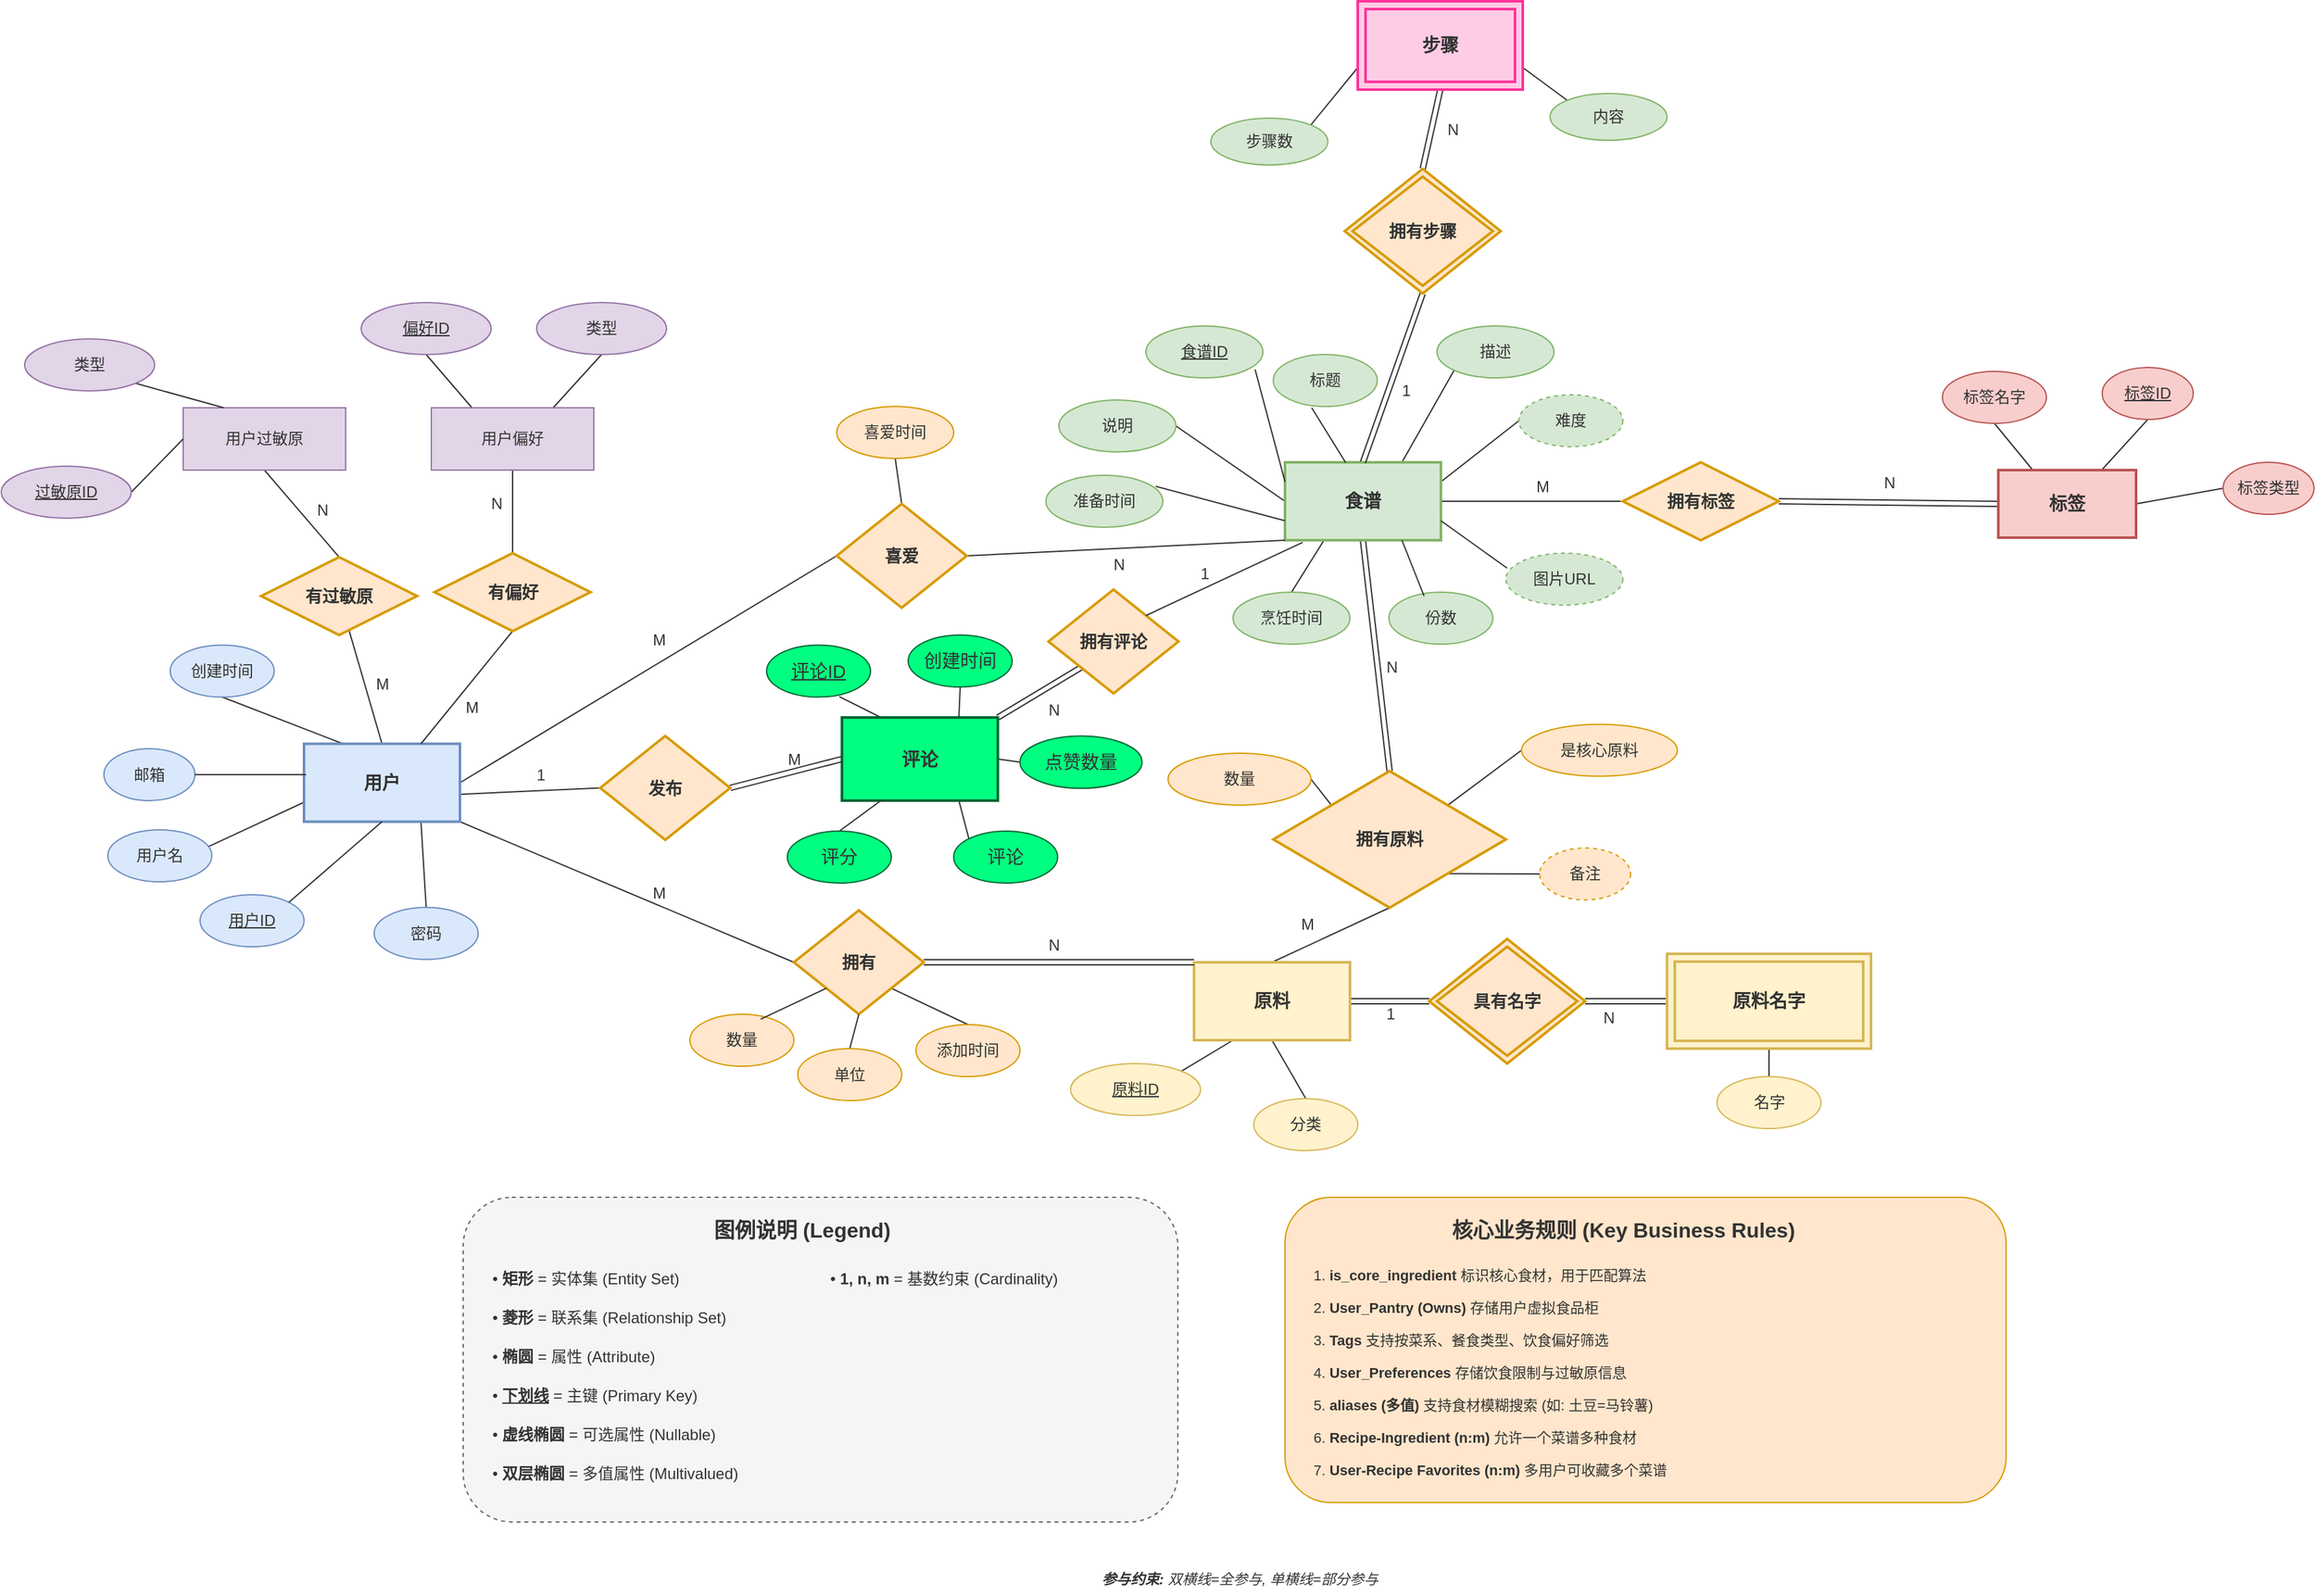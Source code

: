 <mxfile version="28.2.5">
  <diagram name="第 1 页" id="XgIQo4NafmfbC__hgtfv">
    <mxGraphModel dx="1506" dy="762" grid="0" gridSize="10" guides="1" tooltips="1" connect="1" arrows="1" fold="1" page="0" pageScale="1" pageWidth="1169" pageHeight="827" background="#FFFFFF" math="0" shadow="0">
      <root>
        <mxCell id="0" />
        <mxCell id="1" parent="0" />
        <mxCell id="4LYANcPHWq9vuV5rM0Qy-9" style="rounded=0;orthogonalLoop=1;jettySize=auto;html=1;exitX=0.25;exitY=1;exitDx=0;exitDy=0;entryX=1;entryY=0;entryDx=0;entryDy=0;endArrow=none;endFill=0;strokeColor=#333333;" parent="1" source="4LYANcPHWq9vuV5rM0Qy-1" target="4LYANcPHWq9vuV5rM0Qy-2" edge="1">
          <mxGeometry relative="1" as="geometry" />
        </mxCell>
        <mxCell id="4LYANcPHWq9vuV5rM0Qy-12" style="rounded=0;orthogonalLoop=1;jettySize=auto;html=1;exitX=0.5;exitY=1;exitDx=0;exitDy=0;entryX=0.5;entryY=0;entryDx=0;entryDy=0;endArrow=none;endFill=0;strokeColor=#333333;" parent="1" source="4LYANcPHWq9vuV5rM0Qy-1" target="4LYANcPHWq9vuV5rM0Qy-4" edge="1">
          <mxGeometry relative="1" as="geometry" />
        </mxCell>
        <mxCell id="4LYANcPHWq9vuV5rM0Qy-44" style="rounded=0;orthogonalLoop=1;jettySize=auto;html=1;exitX=0.5;exitY=0;exitDx=0;exitDy=0;entryX=0.5;entryY=1;entryDx=0;entryDy=0;strokeColor=#333333;endArrow=none;endFill=0;" parent="1" source="4LYANcPHWq9vuV5rM0Qy-1" target="4LYANcPHWq9vuV5rM0Qy-34" edge="1">
          <mxGeometry relative="1" as="geometry" />
        </mxCell>
        <mxCell id="G42axheilwnnns442K1A-32" style="rounded=0;orthogonalLoop=1;jettySize=auto;html=1;exitX=1;exitY=0.5;exitDx=0;exitDy=0;entryX=0;entryY=0.5;entryDx=0;entryDy=0;shape=link;strokeColor=#333333;" parent="1" source="4LYANcPHWq9vuV5rM0Qy-1" target="G42axheilwnnns442K1A-31" edge="1">
          <mxGeometry relative="1" as="geometry" />
        </mxCell>
        <mxCell id="4LYANcPHWq9vuV5rM0Qy-1" value="&lt;b&gt;原料&lt;/b&gt;" style="rounded=0;whiteSpace=wrap;html=1;fillColor=#fff2cc;strokeColor=#d6b656;fontStyle=1;fontSize=14;strokeWidth=2;fontColor=#333333;" parent="1" vertex="1">
          <mxGeometry x="875" y="759" width="120" height="60" as="geometry" />
        </mxCell>
        <mxCell id="4LYANcPHWq9vuV5rM0Qy-2" value="&lt;u&gt;原料ID&lt;/u&gt;" style="ellipse;whiteSpace=wrap;html=1;fillColor=#fff2cc;strokeColor=#d6b656;fontColor=#333333;" parent="1" vertex="1">
          <mxGeometry x="780" y="837" width="100" height="40" as="geometry" />
        </mxCell>
        <mxCell id="4LYANcPHWq9vuV5rM0Qy-4" value="分类" style="ellipse;whiteSpace=wrap;html=1;fillColor=#fff2cc;strokeColor=#d6b656;fontColor=#333333;" parent="1" vertex="1">
          <mxGeometry x="921" y="864" width="80" height="40" as="geometry" />
        </mxCell>
        <mxCell id="4LYANcPHWq9vuV5rM0Qy-26" style="rounded=0;orthogonalLoop=1;jettySize=auto;html=1;exitX=0.75;exitY=0;exitDx=0;exitDy=0;entryX=0;entryY=1;entryDx=0;entryDy=0;strokeColor=#333333;startArrow=none;startFill=0;endArrow=none;endFill=0;" parent="1" source="4LYANcPHWq9vuV5rM0Qy-14" target="4LYANcPHWq9vuV5rM0Qy-17" edge="1">
          <mxGeometry relative="1" as="geometry" />
        </mxCell>
        <mxCell id="4LYANcPHWq9vuV5rM0Qy-27" style="rounded=0;orthogonalLoop=1;jettySize=auto;html=1;exitX=1;exitY=0.25;exitDx=0;exitDy=0;entryX=0;entryY=0.5;entryDx=0;entryDy=0;strokeColor=#333333;startArrow=none;startFill=0;endArrow=none;endFill=0;" parent="1" source="4LYANcPHWq9vuV5rM0Qy-14" target="4LYANcPHWq9vuV5rM0Qy-23" edge="1">
          <mxGeometry relative="1" as="geometry" />
        </mxCell>
        <mxCell id="4LYANcPHWq9vuV5rM0Qy-30" style="rounded=0;orthogonalLoop=1;jettySize=auto;html=1;exitX=0.25;exitY=1;exitDx=0;exitDy=0;entryX=0.5;entryY=0;entryDx=0;entryDy=0;strokeColor=#333333;startArrow=none;startFill=0;endArrow=none;endFill=0;" parent="1" source="4LYANcPHWq9vuV5rM0Qy-14" target="4LYANcPHWq9vuV5rM0Qy-20" edge="1">
          <mxGeometry relative="1" as="geometry" />
        </mxCell>
        <mxCell id="4LYANcPHWq9vuV5rM0Qy-32" style="rounded=0;orthogonalLoop=1;jettySize=auto;html=1;exitX=0;exitY=0.5;exitDx=0;exitDy=0;entryX=1;entryY=0.5;entryDx=0;entryDy=0;strokeColor=#333333;startArrow=none;startFill=0;endArrow=none;endFill=0;" parent="1" source="4LYANcPHWq9vuV5rM0Qy-14" target="4LYANcPHWq9vuV5rM0Qy-18" edge="1">
          <mxGeometry relative="1" as="geometry" />
        </mxCell>
        <mxCell id="4LYANcPHWq9vuV5rM0Qy-43" style="rounded=0;orthogonalLoop=1;jettySize=auto;html=1;exitX=0.5;exitY=1;exitDx=0;exitDy=0;entryX=0.5;entryY=0;entryDx=0;entryDy=0;strokeColor=#333333;endArrow=none;endFill=0;shape=link;" parent="1" source="4LYANcPHWq9vuV5rM0Qy-14" target="4LYANcPHWq9vuV5rM0Qy-34" edge="1">
          <mxGeometry relative="1" as="geometry" />
        </mxCell>
        <mxCell id="4LYANcPHWq9vuV5rM0Qy-100" style="rounded=0;orthogonalLoop=1;jettySize=auto;html=1;exitX=1;exitY=0.5;exitDx=0;exitDy=0;strokeColor=#333333;entryX=0;entryY=0.5;entryDx=0;entryDy=0;endArrow=none;endFill=0;" parent="1" source="4LYANcPHWq9vuV5rM0Qy-14" target="Pq-Qp5VGkldlwj48xMcH-34" edge="1">
          <mxGeometry relative="1" as="geometry">
            <mxPoint x="1208" y="404" as="targetPoint" />
          </mxGeometry>
        </mxCell>
        <mxCell id="4LYANcPHWq9vuV5rM0Qy-14" value="&lt;b&gt;食谱&lt;/b&gt;" style="rounded=0;whiteSpace=wrap;html=1;fillColor=#d5e8d4;strokeColor=#82B366;fontStyle=1;fontSize=14;strokeWidth=2;fontColor=#333333;" parent="1" vertex="1">
          <mxGeometry x="945" y="374" width="120" height="60" as="geometry" />
        </mxCell>
        <mxCell id="4LYANcPHWq9vuV5rM0Qy-15" value="&lt;u&gt;食谱ID&lt;/u&gt;" style="ellipse;whiteSpace=wrap;html=1;fillColor=#d5e8d4;strokeColor=#82b366;fontColor=#333333;" parent="1" vertex="1">
          <mxGeometry x="838" y="269" width="90" height="40" as="geometry" />
        </mxCell>
        <mxCell id="4LYANcPHWq9vuV5rM0Qy-16" value="标题" style="ellipse;whiteSpace=wrap;html=1;fillColor=#d5e8d4;strokeColor=#82b366;fontColor=#333333;" parent="1" vertex="1">
          <mxGeometry x="936" y="291" width="80" height="40" as="geometry" />
        </mxCell>
        <mxCell id="4LYANcPHWq9vuV5rM0Qy-17" value="描述" style="ellipse;whiteSpace=wrap;html=1;fillColor=#d5e8d4;strokeColor=#82b366;fontColor=#333333;" parent="1" vertex="1">
          <mxGeometry x="1062" y="269" width="90" height="40" as="geometry" />
        </mxCell>
        <mxCell id="4LYANcPHWq9vuV5rM0Qy-18" value="说明" style="ellipse;whiteSpace=wrap;html=1;fillColor=#d5e8d4;strokeColor=#82b366;fontColor=#333333;" parent="1" vertex="1">
          <mxGeometry x="771" y="326" width="90" height="40" as="geometry" />
        </mxCell>
        <mxCell id="4LYANcPHWq9vuV5rM0Qy-19" value="准备时间" style="ellipse;whiteSpace=wrap;html=1;fillColor=#d5e8d4;strokeColor=#82b366;fontColor=#333333;" parent="1" vertex="1">
          <mxGeometry x="761" y="384" width="90" height="40" as="geometry" />
        </mxCell>
        <mxCell id="4LYANcPHWq9vuV5rM0Qy-20" value="烹饪时间" style="ellipse;whiteSpace=wrap;html=1;fillColor=#d5e8d4;strokeColor=#82b366;fontColor=#333333;" parent="1" vertex="1">
          <mxGeometry x="905" y="474" width="90" height="40" as="geometry" />
        </mxCell>
        <mxCell id="4LYANcPHWq9vuV5rM0Qy-21" value="份数" style="ellipse;whiteSpace=wrap;html=1;fillColor=#d5e8d4;strokeColor=#82b366;fontColor=#333333;" parent="1" vertex="1">
          <mxGeometry x="1025" y="474" width="80" height="40" as="geometry" />
        </mxCell>
        <mxCell id="4LYANcPHWq9vuV5rM0Qy-22" value="图片URL" style="ellipse;whiteSpace=wrap;html=1;fillColor=#d5e8d4;strokeColor=#82b366;dashed=1;fontColor=#333333;" parent="1" vertex="1">
          <mxGeometry x="1115" y="444" width="90" height="40" as="geometry" />
        </mxCell>
        <mxCell id="4LYANcPHWq9vuV5rM0Qy-23" value="难度" style="ellipse;whiteSpace=wrap;html=1;fillColor=#d5e8d4;strokeColor=#82b366;dashed=1;fontColor=#333333;" parent="1" vertex="1">
          <mxGeometry x="1125" y="322" width="80" height="40" as="geometry" />
        </mxCell>
        <mxCell id="4LYANcPHWq9vuV5rM0Qy-25" style="rounded=0;orthogonalLoop=1;jettySize=auto;html=1;exitX=0.389;exitY=0.004;exitDx=0;exitDy=0;entryX=0.369;entryY=1.025;entryDx=0;entryDy=0;entryPerimeter=0;strokeColor=#333333;startArrow=none;startFill=0;exitPerimeter=0;endArrow=none;endFill=0;" parent="1" source="4LYANcPHWq9vuV5rM0Qy-14" target="4LYANcPHWq9vuV5rM0Qy-16" edge="1">
          <mxGeometry relative="1" as="geometry" />
        </mxCell>
        <mxCell id="4LYANcPHWq9vuV5rM0Qy-28" style="rounded=0;orthogonalLoop=1;jettySize=auto;html=1;exitX=1;exitY=0.75;exitDx=0;exitDy=0;entryX=0.011;entryY=0.288;entryDx=0;entryDy=0;entryPerimeter=0;strokeColor=#333333;startArrow=none;startFill=0;endArrow=none;endFill=0;" parent="1" source="4LYANcPHWq9vuV5rM0Qy-14" target="4LYANcPHWq9vuV5rM0Qy-22" edge="1">
          <mxGeometry relative="1" as="geometry" />
        </mxCell>
        <mxCell id="4LYANcPHWq9vuV5rM0Qy-29" style="rounded=0;orthogonalLoop=1;jettySize=auto;html=1;exitX=0.75;exitY=1;exitDx=0;exitDy=0;entryX=0.338;entryY=0.075;entryDx=0;entryDy=0;entryPerimeter=0;strokeColor=#333333;startArrow=none;startFill=0;endArrow=none;endFill=0;" parent="1" source="4LYANcPHWq9vuV5rM0Qy-14" target="4LYANcPHWq9vuV5rM0Qy-21" edge="1">
          <mxGeometry relative="1" as="geometry" />
        </mxCell>
        <mxCell id="4LYANcPHWq9vuV5rM0Qy-31" style="rounded=0;orthogonalLoop=1;jettySize=auto;html=1;exitX=0;exitY=0.75;exitDx=0;exitDy=0;entryX=0.939;entryY=0.213;entryDx=0;entryDy=0;entryPerimeter=0;strokeColor=#333333;startArrow=none;startFill=0;endArrow=none;endFill=0;" parent="1" source="4LYANcPHWq9vuV5rM0Qy-14" target="4LYANcPHWq9vuV5rM0Qy-19" edge="1">
          <mxGeometry relative="1" as="geometry" />
        </mxCell>
        <mxCell id="4LYANcPHWq9vuV5rM0Qy-33" style="rounded=0;orthogonalLoop=1;jettySize=auto;html=1;exitX=0;exitY=0.25;exitDx=0;exitDy=0;entryX=0.933;entryY=0.838;entryDx=0;entryDy=0;entryPerimeter=0;strokeColor=#333333;startArrow=none;startFill=0;endArrow=none;endFill=0;" parent="1" source="4LYANcPHWq9vuV5rM0Qy-14" target="4LYANcPHWq9vuV5rM0Qy-15" edge="1">
          <mxGeometry relative="1" as="geometry" />
        </mxCell>
        <mxCell id="4LYANcPHWq9vuV5rM0Qy-40" style="rounded=0;orthogonalLoop=1;jettySize=auto;html=1;exitX=1;exitY=0;exitDx=0;exitDy=0;entryX=0;entryY=0.5;entryDx=0;entryDy=0;strokeColor=#333333;endArrow=none;endFill=0;" parent="1" source="4LYANcPHWq9vuV5rM0Qy-34" target="4LYANcPHWq9vuV5rM0Qy-36" edge="1">
          <mxGeometry relative="1" as="geometry" />
        </mxCell>
        <mxCell id="4LYANcPHWq9vuV5rM0Qy-41" style="rounded=0;orthogonalLoop=1;jettySize=auto;html=1;exitX=1;exitY=1;exitDx=0;exitDy=0;entryX=0;entryY=0.5;entryDx=0;entryDy=0;strokeColor=#333333;endArrow=none;endFill=0;" parent="1" source="4LYANcPHWq9vuV5rM0Qy-34" target="4LYANcPHWq9vuV5rM0Qy-37" edge="1">
          <mxGeometry relative="1" as="geometry" />
        </mxCell>
        <mxCell id="4LYANcPHWq9vuV5rM0Qy-42" style="rounded=0;orthogonalLoop=1;jettySize=auto;html=1;exitX=0;exitY=0;exitDx=0;exitDy=0;entryX=1;entryY=0.5;entryDx=0;entryDy=0;strokeColor=#333333;endArrow=none;endFill=0;" parent="1" source="4LYANcPHWq9vuV5rM0Qy-34" target="4LYANcPHWq9vuV5rM0Qy-35" edge="1">
          <mxGeometry relative="1" as="geometry" />
        </mxCell>
        <mxCell id="4LYANcPHWq9vuV5rM0Qy-34" value="&lt;b&gt;拥有原料&lt;/b&gt;" style="rhombus;whiteSpace=wrap;html=1;fillColor=#ffe6cc;strokeColor=#d79b00;fontStyle=1;fontSize=13;strokeWidth=2;fontColor=#333333;" parent="1" vertex="1">
          <mxGeometry x="936" y="611.75" width="179" height="105.25" as="geometry" />
        </mxCell>
        <mxCell id="4LYANcPHWq9vuV5rM0Qy-35" value="数量" style="ellipse;whiteSpace=wrap;html=1;fillColor=#ffe6cc;strokeColor=#d79b00;fontColor=#333333;" parent="1" vertex="1">
          <mxGeometry x="855" y="598" width="110" height="40" as="geometry" />
        </mxCell>
        <mxCell id="4LYANcPHWq9vuV5rM0Qy-36" value="是核心原料" style="ellipse;whiteSpace=wrap;html=1;fillColor=#ffe6cc;strokeColor=#d79b00;fontColor=#333333;" parent="1" vertex="1">
          <mxGeometry x="1127" y="575.75" width="120" height="40" as="geometry" />
        </mxCell>
        <mxCell id="4LYANcPHWq9vuV5rM0Qy-37" value="备注" style="ellipse;whiteSpace=wrap;html=1;fillColor=#ffe6cc;strokeColor=#d79b00;dashed=1;fontColor=#333333;" parent="1" vertex="1">
          <mxGeometry x="1141" y="671" width="70" height="40" as="geometry" />
        </mxCell>
        <mxCell id="4LYANcPHWq9vuV5rM0Qy-56" style="rounded=0;orthogonalLoop=1;jettySize=auto;html=1;exitX=0;exitY=0.75;exitDx=0;exitDy=0;entryX=0.961;entryY=0.33;entryDx=0;entryDy=0;strokeColor=#333333;endArrow=none;endFill=0;entryPerimeter=0;" parent="1" source="4LYANcPHWq9vuV5rM0Qy-46" target="4LYANcPHWq9vuV5rM0Qy-48" edge="1">
          <mxGeometry relative="1" as="geometry" />
        </mxCell>
        <mxCell id="4LYANcPHWq9vuV5rM0Qy-58" style="rounded=0;orthogonalLoop=1;jettySize=auto;html=1;exitX=0.25;exitY=0;exitDx=0;exitDy=0;entryX=0.5;entryY=1;entryDx=0;entryDy=0;strokeColor=#333333;endArrow=none;endFill=0;" parent="1" source="4LYANcPHWq9vuV5rM0Qy-46" target="4LYANcPHWq9vuV5rM0Qy-51" edge="1">
          <mxGeometry relative="1" as="geometry" />
        </mxCell>
        <mxCell id="4LYANcPHWq9vuV5rM0Qy-59" style="rounded=0;orthogonalLoop=1;jettySize=auto;html=1;exitX=0.75;exitY=1;exitDx=0;exitDy=0;entryX=0.5;entryY=0;entryDx=0;entryDy=0;strokeColor=#333333;endArrow=none;endFill=0;" parent="1" source="4LYANcPHWq9vuV5rM0Qy-46" target="4LYANcPHWq9vuV5rM0Qy-50" edge="1">
          <mxGeometry relative="1" as="geometry" />
        </mxCell>
        <mxCell id="4LYANcPHWq9vuV5rM0Qy-82" style="rounded=0;orthogonalLoop=1;jettySize=auto;html=1;exitX=1;exitY=1;exitDx=0;exitDy=0;entryX=0;entryY=0.5;entryDx=0;entryDy=0;strokeColor=#333333;endArrow=none;endFill=0;" parent="1" source="4LYANcPHWq9vuV5rM0Qy-46" target="4LYANcPHWq9vuV5rM0Qy-72" edge="1">
          <mxGeometry relative="1" as="geometry" />
        </mxCell>
        <mxCell id="4LYANcPHWq9vuV5rM0Qy-86" style="rounded=0;orthogonalLoop=1;jettySize=auto;html=1;exitX=1;exitY=0.5;exitDx=0;exitDy=0;entryX=0;entryY=0.5;entryDx=0;entryDy=0;strokeColor=#333333;endArrow=none;endFill=0;" parent="1" source="4LYANcPHWq9vuV5rM0Qy-46" target="4LYANcPHWq9vuV5rM0Qy-85" edge="1">
          <mxGeometry relative="1" as="geometry" />
        </mxCell>
        <mxCell id="Ztesn_iidaRLeLfR7DhW-21" style="rounded=0;orthogonalLoop=1;jettySize=auto;html=1;exitX=0.986;exitY=0.649;exitDx=0;exitDy=0;entryX=0;entryY=0.5;entryDx=0;entryDy=0;endArrow=none;endFill=0;strokeColor=#333333;exitPerimeter=0;" parent="1" source="4LYANcPHWq9vuV5rM0Qy-46" target="Ztesn_iidaRLeLfR7DhW-19" edge="1">
          <mxGeometry relative="1" as="geometry" />
        </mxCell>
        <mxCell id="Pq-Qp5VGkldlwj48xMcH-13" style="rounded=0;orthogonalLoop=1;jettySize=auto;html=1;exitX=0.5;exitY=0;exitDx=0;exitDy=0;endArrow=none;endFill=0;strokeColor=#333333;" parent="1" source="4LYANcPHWq9vuV5rM0Qy-46" target="Pq-Qp5VGkldlwj48xMcH-12" edge="1">
          <mxGeometry relative="1" as="geometry" />
        </mxCell>
        <mxCell id="4LYANcPHWq9vuV5rM0Qy-46" value="&lt;b&gt;用户&lt;/b&gt;" style="rounded=0;whiteSpace=wrap;html=1;fillColor=#dae8fc;strokeColor=#6c8ebf;fontStyle=1;fontSize=14;strokeWidth=2;fontColor=#333333;" parent="1" vertex="1">
          <mxGeometry x="190" y="590.75" width="120" height="60" as="geometry" />
        </mxCell>
        <mxCell id="4LYANcPHWq9vuV5rM0Qy-47" value="&lt;u&gt;用户ID&lt;/u&gt;" style="ellipse;whiteSpace=wrap;html=1;fillColor=#dae8fc;strokeColor=#6c8ebf;fontColor=#333333;" parent="1" vertex="1">
          <mxGeometry x="110" y="707" width="80" height="40" as="geometry" />
        </mxCell>
        <mxCell id="4LYANcPHWq9vuV5rM0Qy-48" value="用户名" style="ellipse;whiteSpace=wrap;html=1;fillColor=#dae8fc;strokeColor=#6c8ebf;fontColor=#333333;" parent="1" vertex="1">
          <mxGeometry x="39" y="657" width="80" height="40" as="geometry" />
        </mxCell>
        <mxCell id="4LYANcPHWq9vuV5rM0Qy-49" value="邮箱" style="ellipse;whiteSpace=wrap;html=1;fillColor=#dae8fc;strokeColor=#6c8ebf;fontColor=#333333;" parent="1" vertex="1">
          <mxGeometry x="36" y="594.5" width="70" height="40" as="geometry" />
        </mxCell>
        <mxCell id="4LYANcPHWq9vuV5rM0Qy-50" value="密码" style="ellipse;whiteSpace=wrap;html=1;fillColor=#dae8fc;strokeColor=#6c8ebf;fontColor=#333333;" parent="1" vertex="1">
          <mxGeometry x="244" y="716.75" width="80" height="40" as="geometry" />
        </mxCell>
        <mxCell id="4LYANcPHWq9vuV5rM0Qy-51" value="创建时间" style="ellipse;whiteSpace=wrap;html=1;fillColor=#dae8fc;strokeColor=#6c8ebf;fontColor=#333333;" parent="1" vertex="1">
          <mxGeometry x="87" y="514.75" width="80" height="40" as="geometry" />
        </mxCell>
        <mxCell id="4LYANcPHWq9vuV5rM0Qy-55" style="rounded=0;orthogonalLoop=1;jettySize=auto;html=1;exitX=0.5;exitY=1;exitDx=0;exitDy=0;entryX=1;entryY=0;entryDx=0;entryDy=0;strokeColor=#333333;endArrow=none;endFill=0;" parent="1" source="4LYANcPHWq9vuV5rM0Qy-46" target="4LYANcPHWq9vuV5rM0Qy-47" edge="1">
          <mxGeometry relative="1" as="geometry" />
        </mxCell>
        <mxCell id="4LYANcPHWq9vuV5rM0Qy-57" style="rounded=0;orthogonalLoop=1;jettySize=auto;html=1;exitX=0.013;exitY=0.395;exitDx=0;exitDy=0;entryX=1;entryY=0.5;entryDx=0;entryDy=0;strokeColor=#333333;endArrow=none;endFill=0;exitPerimeter=0;" parent="1" source="4LYANcPHWq9vuV5rM0Qy-46" target="4LYANcPHWq9vuV5rM0Qy-49" edge="1">
          <mxGeometry relative="1" as="geometry" />
        </mxCell>
        <mxCell id="4LYANcPHWq9vuV5rM0Qy-76" style="rounded=0;orthogonalLoop=1;jettySize=auto;html=1;exitX=1;exitY=0.5;exitDx=0;exitDy=0;entryX=0;entryY=0;entryDx=0;entryDy=0;shape=link;strokeColor=#333333;" parent="1" source="4LYANcPHWq9vuV5rM0Qy-72" target="4LYANcPHWq9vuV5rM0Qy-1" edge="1">
          <mxGeometry relative="1" as="geometry" />
        </mxCell>
        <mxCell id="4LYANcPHWq9vuV5rM0Qy-81" style="rounded=0;orthogonalLoop=1;jettySize=auto;html=1;exitX=1;exitY=1;exitDx=0;exitDy=0;entryX=0.5;entryY=0;entryDx=0;entryDy=0;endArrow=none;endFill=0;strokeColor=#333333;" parent="1" source="4LYANcPHWq9vuV5rM0Qy-72" target="4LYANcPHWq9vuV5rM0Qy-79" edge="1">
          <mxGeometry relative="1" as="geometry" />
        </mxCell>
        <mxCell id="4LYANcPHWq9vuV5rM0Qy-72" value="&lt;b&gt;拥有&lt;/b&gt;" style="rhombus;whiteSpace=wrap;html=1;fillColor=#ffe6cc;strokeColor=#d79b00;fontStyle=1;fontSize=13;strokeWidth=2;fontColor=#333333;" parent="1" vertex="1">
          <mxGeometry x="567" y="719" width="100" height="80" as="geometry" />
        </mxCell>
        <mxCell id="4LYANcPHWq9vuV5rM0Qy-78" value="数量" style="ellipse;whiteSpace=wrap;html=1;fillColor=#ffe6cc;strokeColor=#d79b00;fontColor=#333333;" parent="1" vertex="1">
          <mxGeometry x="487" y="799" width="80" height="40" as="geometry" />
        </mxCell>
        <mxCell id="4LYANcPHWq9vuV5rM0Qy-79" value="添加时间" style="ellipse;whiteSpace=wrap;html=1;fillColor=#ffe6cc;strokeColor=#d79b00;fontColor=#333333;" parent="1" vertex="1">
          <mxGeometry x="661" y="807" width="80" height="40" as="geometry" />
        </mxCell>
        <mxCell id="4LYANcPHWq9vuV5rM0Qy-80" style="rounded=0;orthogonalLoop=1;jettySize=auto;html=1;exitX=0;exitY=1;exitDx=0;exitDy=0;entryX=0.681;entryY=0.096;entryDx=0;entryDy=0;entryPerimeter=0;endArrow=none;endFill=0;strokeColor=#333333;" parent="1" source="4LYANcPHWq9vuV5rM0Qy-72" target="4LYANcPHWq9vuV5rM0Qy-78" edge="1">
          <mxGeometry relative="1" as="geometry" />
        </mxCell>
        <mxCell id="4LYANcPHWq9vuV5rM0Qy-87" style="rounded=0;orthogonalLoop=1;jettySize=auto;html=1;exitX=1;exitY=0.5;exitDx=0;exitDy=0;entryX=0;entryY=1;entryDx=0;entryDy=0;strokeColor=#333333;endArrow=none;endFill=0;" parent="1" source="4LYANcPHWq9vuV5rM0Qy-85" target="4LYANcPHWq9vuV5rM0Qy-14" edge="1">
          <mxGeometry relative="1" as="geometry" />
        </mxCell>
        <mxCell id="4LYANcPHWq9vuV5rM0Qy-89" style="rounded=0;orthogonalLoop=1;jettySize=auto;html=1;exitX=0.5;exitY=0;exitDx=0;exitDy=0;entryX=0.5;entryY=1;entryDx=0;entryDy=0;endArrow=none;endFill=0;strokeColor=#333333;" parent="1" source="4LYANcPHWq9vuV5rM0Qy-85" target="4LYANcPHWq9vuV5rM0Qy-88" edge="1">
          <mxGeometry relative="1" as="geometry" />
        </mxCell>
        <mxCell id="4LYANcPHWq9vuV5rM0Qy-85" value="&lt;b&gt;喜爱&lt;/b&gt;" style="rhombus;whiteSpace=wrap;html=1;fillColor=#ffe6cc;strokeColor=#d79b00;fontStyle=1;fontSize=13;strokeWidth=2;fontColor=#333333;" parent="1" vertex="1">
          <mxGeometry x="600" y="406" width="100" height="80" as="geometry" />
        </mxCell>
        <mxCell id="4LYANcPHWq9vuV5rM0Qy-88" value="喜爱时间" style="ellipse;whiteSpace=wrap;html=1;fillColor=#ffe6cc;strokeColor=#d79b00;fontColor=#333333;" parent="1" vertex="1">
          <mxGeometry x="600" y="331" width="90" height="40" as="geometry" />
        </mxCell>
        <mxCell id="4LYANcPHWq9vuV5rM0Qy-97" style="rounded=0;orthogonalLoop=1;jettySize=auto;html=1;exitX=0.75;exitY=0;exitDx=0;exitDy=0;entryX=0.5;entryY=1;entryDx=0;entryDy=0;strokeColor=#333333;endArrow=none;endFill=0;" parent="1" source="Pq-Qp5VGkldlwj48xMcH-30" target="4LYANcPHWq9vuV5rM0Qy-91" edge="1">
          <mxGeometry relative="1" as="geometry">
            <mxPoint x="1579" y="378" as="sourcePoint" />
          </mxGeometry>
        </mxCell>
        <mxCell id="4LYANcPHWq9vuV5rM0Qy-98" style="rounded=0;orthogonalLoop=1;jettySize=auto;html=1;exitX=0.25;exitY=0;exitDx=0;exitDy=0;strokeColor=#333333;endArrow=none;endFill=0;entryX=0.5;entryY=1;entryDx=0;entryDy=0;" parent="1" source="Pq-Qp5VGkldlwj48xMcH-30" target="4LYANcPHWq9vuV5rM0Qy-92" edge="1">
          <mxGeometry relative="1" as="geometry">
            <mxPoint x="1519" y="378" as="sourcePoint" />
            <mxPoint x="1515" y="340" as="targetPoint" />
          </mxGeometry>
        </mxCell>
        <mxCell id="4LYANcPHWq9vuV5rM0Qy-91" value="&lt;u&gt;标签ID&lt;/u&gt;" style="ellipse;whiteSpace=wrap;html=1;fillColor=#f8cecc;strokeColor=#b85450;fontColor=#333333;" parent="1" vertex="1">
          <mxGeometry x="1574" y="301" width="70" height="40" as="geometry" />
        </mxCell>
        <mxCell id="4LYANcPHWq9vuV5rM0Qy-92" value="标签名字" style="ellipse;whiteSpace=wrap;html=1;fillColor=#f8cecc;strokeColor=#b85450;fontColor=#333333;" parent="1" vertex="1">
          <mxGeometry x="1451" y="304" width="80" height="40" as="geometry" />
        </mxCell>
        <mxCell id="4LYANcPHWq9vuV5rM0Qy-103" style="rounded=0;orthogonalLoop=1;jettySize=auto;html=1;exitX=1;exitY=0.5;exitDx=0;exitDy=0;entryX=0;entryY=0.5;entryDx=0;entryDy=0;shape=link;strokeColor=#333333;" parent="1" source="Pq-Qp5VGkldlwj48xMcH-34" target="Pq-Qp5VGkldlwj48xMcH-30" edge="1">
          <mxGeometry relative="1" as="geometry">
            <mxPoint x="1317" y="404" as="sourcePoint" />
            <mxPoint x="1489" y="406" as="targetPoint" />
          </mxGeometry>
        </mxCell>
        <mxCell id="4LYANcPHWq9vuV5rM0Qy-104" value="" style="rounded=1;whiteSpace=wrap;html=1;fillColor=#f5f5f5;strokeColor=#666666;fontColor=#333333;dashed=1;align=left;verticalAlign=top;" parent="1" vertex="1">
          <mxGeometry x="312.5" y="940" width="550" height="250" as="geometry" />
        </mxCell>
        <mxCell id="4LYANcPHWq9vuV5rM0Qy-105" value="&lt;b&gt;&lt;font style=&quot;font-size: 16px;&quot;&gt;图例说明 (Legend)&lt;/font&gt;&lt;/b&gt;" style="text;html=1;align=center;verticalAlign=middle;resizable=0;points=[];autosize=1;fontColor=#333333;" parent="1" vertex="1">
          <mxGeometry x="482.5" y="950" width="180" height="30" as="geometry" />
        </mxCell>
        <mxCell id="4LYANcPHWq9vuV5rM0Qy-106" value="• &lt;b&gt;矩形&lt;/b&gt; = 实体集 (Entity Set)" style="text;html=1;align=left;verticalAlign=middle;resizable=0;points=[];autosize=1;fontSize=12;fontColor=#333333;" parent="1" vertex="1">
          <mxGeometry x="332.5" y="990" width="220" height="25" as="geometry" />
        </mxCell>
        <mxCell id="4LYANcPHWq9vuV5rM0Qy-107" value="• &lt;b&gt;菱形&lt;/b&gt; = 联系集 (Relationship Set)" style="text;html=1;align=left;verticalAlign=middle;resizable=0;points=[];autosize=1;fontSize=12;fontColor=#333333;" parent="1" vertex="1">
          <mxGeometry x="332.5" y="1020" width="260" height="25" as="geometry" />
        </mxCell>
        <mxCell id="4LYANcPHWq9vuV5rM0Qy-108" value="• &lt;b&gt;椭圆&lt;/b&gt; = 属性 (Attribute)" style="text;html=1;align=left;verticalAlign=middle;resizable=0;points=[];autosize=1;fontSize=12;fontColor=#333333;" parent="1" vertex="1">
          <mxGeometry x="332.5" y="1050" width="210" height="25" as="geometry" />
        </mxCell>
        <mxCell id="4LYANcPHWq9vuV5rM0Qy-109" value="• &lt;b&gt;&lt;u&gt;下划线&lt;/u&gt;&lt;/b&gt; = 主键 (Primary Key)" style="text;html=1;align=left;verticalAlign=middle;resizable=0;points=[];autosize=1;fontSize=12;fontColor=#333333;" parent="1" vertex="1">
          <mxGeometry x="332.5" y="1080" width="240" height="25" as="geometry" />
        </mxCell>
        <mxCell id="4LYANcPHWq9vuV5rM0Qy-110" value="• &lt;b&gt;虚线椭圆&lt;/b&gt; = 可选属性 (Nullable)" style="text;html=1;align=left;verticalAlign=middle;resizable=0;points=[];autosize=1;fontSize=12;fontColor=#333333;" parent="1" vertex="1">
          <mxGeometry x="332.5" y="1110" width="260" height="25" as="geometry" />
        </mxCell>
        <mxCell id="4LYANcPHWq9vuV5rM0Qy-111" value="• &lt;b&gt;双层椭圆&lt;/b&gt; = 多值属性 (Multivalued)" style="text;html=1;align=left;verticalAlign=middle;resizable=0;points=[];autosize=1;fontSize=12;fontColor=#333333;" parent="1" vertex="1">
          <mxGeometry x="332.5" y="1140" width="280" height="25" as="geometry" />
        </mxCell>
        <mxCell id="4LYANcPHWq9vuV5rM0Qy-112" value="• &lt;b&gt;1, n, m&lt;/b&gt; = 基数约束 (Cardinality)" style="text;html=1;align=left;verticalAlign=middle;resizable=0;points=[];autosize=1;fontSize=12;fontColor=#333333;" parent="1" vertex="1">
          <mxGeometry x="592.5" y="990" width="250" height="25" as="geometry" />
        </mxCell>
        <mxCell id="4LYANcPHWq9vuV5rM0Qy-113" value="" style="rounded=1;whiteSpace=wrap;html=1;fillColor=#ffe6cc;strokeColor=#d79b00;align=left;verticalAlign=top;fontColor=#333333;" parent="1" vertex="1">
          <mxGeometry x="945" y="940" width="555" height="235" as="geometry" />
        </mxCell>
        <mxCell id="4LYANcPHWq9vuV5rM0Qy-114" value="&lt;b&gt;&lt;font style=&quot;font-size: 16px;&quot;&gt;核心业务规则 (Key Business Rules)&lt;/font&gt;&lt;/b&gt;" style="text;html=1;align=center;verticalAlign=middle;resizable=0;points=[];autosize=1;fontColor=#333333;" parent="1" vertex="1">
          <mxGeometry x="1055" y="950" width="300" height="30" as="geometry" />
        </mxCell>
        <mxCell id="4LYANcPHWq9vuV5rM0Qy-115" value="1. &lt;b&gt;is_core_ingredient&lt;/b&gt; 标识核心食材，用于匹配算法" style="text;html=1;align=left;verticalAlign=middle;resizable=0;points=[];autosize=1;fontSize=11;fontColor=#333333;" parent="1" vertex="1">
          <mxGeometry x="965" y="990" width="350" height="20" as="geometry" />
        </mxCell>
        <mxCell id="4LYANcPHWq9vuV5rM0Qy-116" value="2. &lt;b&gt;User_Pantry (Owns)&lt;/b&gt; 存储用户虚拟食品柜" style="text;html=1;align=left;verticalAlign=middle;resizable=0;points=[];autosize=1;fontSize=11;fontColor=#333333;" parent="1" vertex="1">
          <mxGeometry x="965" y="1015" width="340" height="20" as="geometry" />
        </mxCell>
        <mxCell id="4LYANcPHWq9vuV5rM0Qy-117" value="3. &lt;b&gt;Tags&lt;/b&gt; 支持按菜系、餐食类型、饮食偏好筛选" style="text;html=1;align=left;verticalAlign=middle;resizable=0;points=[];autosize=1;fontSize=11;fontColor=#333333;" parent="1" vertex="1">
          <mxGeometry x="965" y="1040" width="360" height="20" as="geometry" />
        </mxCell>
        <mxCell id="4LYANcPHWq9vuV5rM0Qy-118" value="4. &lt;b&gt;User_Preferences&lt;/b&gt; 存储饮食限制与过敏原信息" style="text;html=1;align=left;verticalAlign=middle;resizable=0;points=[];autosize=1;fontSize=11;fontColor=#333333;" parent="1" vertex="1">
          <mxGeometry x="965" y="1065" width="380" height="20" as="geometry" />
        </mxCell>
        <mxCell id="4LYANcPHWq9vuV5rM0Qy-119" value="5. &lt;b&gt;aliases (多值)&lt;/b&gt; 支持食材模糊搜索 (如: 土豆=马铃薯)" style="text;html=1;align=left;verticalAlign=middle;resizable=0;points=[];autosize=1;fontSize=11;fontColor=#333333;" parent="1" vertex="1">
          <mxGeometry x="965" y="1090" width="420" height="20" as="geometry" />
        </mxCell>
        <mxCell id="4LYANcPHWq9vuV5rM0Qy-120" value="6. &lt;b&gt;Recipe-Ingredient (n:m)&lt;/b&gt; 允许一个菜谱多种食材" style="text;html=1;align=left;verticalAlign=middle;resizable=0;points=[];autosize=1;fontSize=11;fontColor=#333333;" parent="1" vertex="1">
          <mxGeometry x="965" y="1115" width="400" height="20" as="geometry" />
        </mxCell>
        <mxCell id="4LYANcPHWq9vuV5rM0Qy-121" value="7. &lt;b&gt;User-Recipe Favorites (n:m)&lt;/b&gt; 多用户可收藏多个菜谱" style="text;html=1;align=left;verticalAlign=middle;resizable=0;points=[];autosize=1;fontSize=11;fontColor=#333333;" parent="1" vertex="1">
          <mxGeometry x="965" y="1140" width="420" height="20" as="geometry" />
        </mxCell>
        <mxCell id="4LYANcPHWq9vuV5rM0Qy-122" value="&lt;b&gt;参与约束:&lt;/b&gt;&amp;nbsp;双横线=全参与, 单横线=部分参与" style="text;html=1;align=center;verticalAlign=middle;resizable=0;points=[];autosize=1;fontSize=11;fontColor=#333333;fontStyle=2;" parent="1" vertex="1">
          <mxGeometry x="794" y="1221" width="231" height="25" as="geometry" />
        </mxCell>
        <mxCell id="Ztesn_iidaRLeLfR7DhW-6" style="rounded=0;orthogonalLoop=1;jettySize=auto;html=1;exitX=0.5;exitY=1;exitDx=0;exitDy=0;entryX=0.5;entryY=0;entryDx=0;entryDy=0;shape=link;strokeColor=#333333;" parent="1" source="fGZl--ZOmI5c5a0cFDRq-47" target="fGZl--ZOmI5c5a0cFDRq-44" edge="1">
          <mxGeometry relative="1" as="geometry">
            <mxPoint x="1062" y="88.0" as="sourcePoint" />
            <mxPoint x="1057" y="155" as="targetPoint" />
          </mxGeometry>
        </mxCell>
        <mxCell id="Ztesn_iidaRLeLfR7DhW-15" style="rounded=0;orthogonalLoop=1;jettySize=auto;html=1;exitX=0;exitY=0.75;exitDx=0;exitDy=0;entryX=1;entryY=0;entryDx=0;entryDy=0;strokeColor=#333333;endArrow=none;endFill=0;" parent="1" source="fGZl--ZOmI5c5a0cFDRq-47" target="Ztesn_iidaRLeLfR7DhW-4" edge="1">
          <mxGeometry relative="1" as="geometry">
            <mxPoint x="1002" y="73.0" as="sourcePoint" />
          </mxGeometry>
        </mxCell>
        <mxCell id="Ztesn_iidaRLeLfR7DhW-16" style="rounded=0;orthogonalLoop=1;jettySize=auto;html=1;exitX=1;exitY=0.75;exitDx=0;exitDy=0;entryX=0;entryY=0;entryDx=0;entryDy=0;strokeColor=#333333;endArrow=none;endFill=0;" parent="1" source="fGZl--ZOmI5c5a0cFDRq-47" target="Ztesn_iidaRLeLfR7DhW-9" edge="1">
          <mxGeometry relative="1" as="geometry">
            <mxPoint x="1122" y="73.0" as="sourcePoint" />
          </mxGeometry>
        </mxCell>
        <mxCell id="Ztesn_iidaRLeLfR7DhW-4" value="&lt;font color=&quot;#333333&quot;&gt;步骤数&lt;/font&gt;" style="ellipse;whiteSpace=wrap;html=1;fillColor=light-dark(#d5e8d4, #ffcce6);strokeColor=light-dark(#82b366, #ff3399);fontColor=#333333;" parent="1" vertex="1">
          <mxGeometry x="888" y="109" width="90" height="36" as="geometry" />
        </mxCell>
        <mxCell id="Ztesn_iidaRLeLfR7DhW-7" style="rounded=0;orthogonalLoop=1;jettySize=auto;html=1;exitX=0.5;exitY=1;exitDx=0;exitDy=0;entryX=0.5;entryY=0;entryDx=0;entryDy=0;strokeColor=#333333;endArrow=none;endFill=0;shape=link;" parent="1" source="fGZl--ZOmI5c5a0cFDRq-44" target="4LYANcPHWq9vuV5rM0Qy-14" edge="1">
          <mxGeometry relative="1" as="geometry">
            <mxPoint x="1057" y="235" as="sourcePoint" />
          </mxGeometry>
        </mxCell>
        <mxCell id="Ztesn_iidaRLeLfR7DhW-9" value="&lt;font color=&quot;#333333&quot;&gt;内容&lt;/font&gt;" style="ellipse;whiteSpace=wrap;html=1;fillColor=light-dark(#d5e8d4, #ffcce6);strokeColor=light-dark(#82b366, #ff3399);fontColor=#333333;" parent="1" vertex="1">
          <mxGeometry x="1149" y="90" width="90" height="36" as="geometry" />
        </mxCell>
        <mxCell id="Ztesn_iidaRLeLfR7DhW-23" style="rounded=0;orthogonalLoop=1;jettySize=auto;html=1;exitX=1;exitY=0;exitDx=0;exitDy=0;entryX=0;entryY=1;entryDx=0;entryDy=0;endArrow=none;endFill=0;strokeColor=#333333;shape=link;" parent="1" source="Ztesn_iidaRLeLfR7DhW-17" target="Ztesn_iidaRLeLfR7DhW-20" edge="1">
          <mxGeometry relative="1" as="geometry" />
        </mxCell>
        <mxCell id="fGZl--ZOmI5c5a0cFDRq-28" style="rounded=0;orthogonalLoop=1;jettySize=auto;html=1;exitX=0.75;exitY=1;exitDx=0;exitDy=0;entryX=0;entryY=0;entryDx=0;entryDy=0;endArrow=none;endFill=0;strokeColor=#333333;" parent="1" source="Ztesn_iidaRLeLfR7DhW-17" target="fGZl--ZOmI5c5a0cFDRq-24" edge="1">
          <mxGeometry relative="1" as="geometry" />
        </mxCell>
        <mxCell id="fGZl--ZOmI5c5a0cFDRq-53" style="rounded=0;orthogonalLoop=1;jettySize=auto;html=1;exitX=1;exitY=0.5;exitDx=0;exitDy=0;entryX=0;entryY=0.5;entryDx=0;entryDy=0;strokeColor=#333333;endArrow=none;endFill=0;" parent="1" source="Ztesn_iidaRLeLfR7DhW-17" target="fGZl--ZOmI5c5a0cFDRq-52" edge="1">
          <mxGeometry relative="1" as="geometry" />
        </mxCell>
        <mxCell id="Ztesn_iidaRLeLfR7DhW-17" value="&lt;b&gt;&lt;font style=&quot;color: rgb(51, 51, 51);&quot;&gt;评论&lt;/font&gt;&lt;/b&gt;" style="rounded=0;whiteSpace=wrap;html=1;fillColor=#00FF80;strokeColor=#006633;fontStyle=1;fontSize=14;strokeWidth=2;fontColor=#333333;" parent="1" vertex="1">
          <mxGeometry x="604" y="570.5" width="120" height="64" as="geometry" />
        </mxCell>
        <mxCell id="Ztesn_iidaRLeLfR7DhW-22" style="rounded=0;orthogonalLoop=1;jettySize=auto;html=1;exitX=1;exitY=0.5;exitDx=0;exitDy=0;entryX=0;entryY=0.5;entryDx=0;entryDy=0;shape=link;strokeColor=#333333;" parent="1" source="Ztesn_iidaRLeLfR7DhW-19" target="Ztesn_iidaRLeLfR7DhW-17" edge="1">
          <mxGeometry relative="1" as="geometry" />
        </mxCell>
        <mxCell id="Ztesn_iidaRLeLfR7DhW-19" value="&lt;b&gt;&lt;font style=&quot;color: rgb(51, 51, 51);&quot;&gt;发布&lt;/font&gt;&lt;/b&gt;" style="rhombus;whiteSpace=wrap;html=1;fillColor=#ffe6cc;strokeColor=#d79b00;fontStyle=1;fontSize=13;strokeWidth=2;fontColor=#333333;" parent="1" vertex="1">
          <mxGeometry x="418" y="584.75" width="100" height="80" as="geometry" />
        </mxCell>
        <mxCell id="Ztesn_iidaRLeLfR7DhW-20" value="&lt;font color=&quot;#333333&quot;&gt;拥有评论&lt;/font&gt;" style="rhombus;whiteSpace=wrap;html=1;fillColor=#ffe6cc;strokeColor=#d79b00;fontStyle=1;fontSize=13;strokeWidth=2;fontColor=#333333;" parent="1" vertex="1">
          <mxGeometry x="763" y="472" width="100" height="80" as="geometry" />
        </mxCell>
        <mxCell id="Ztesn_iidaRLeLfR7DhW-24" style="rounded=0;orthogonalLoop=1;jettySize=auto;html=1;exitX=1;exitY=0;exitDx=0;exitDy=0;entryX=0.113;entryY=1.028;entryDx=0;entryDy=0;entryPerimeter=0;endArrow=none;endFill=0;strokeColor=#333333;" parent="1" source="Ztesn_iidaRLeLfR7DhW-20" target="4LYANcPHWq9vuV5rM0Qy-14" edge="1">
          <mxGeometry relative="1" as="geometry" />
        </mxCell>
        <mxCell id="fGZl--ZOmI5c5a0cFDRq-15" value="&lt;font style=&quot;color: rgb(51, 51, 51);&quot;&gt;1&lt;/font&gt;" style="text;html=1;align=center;verticalAlign=middle;resizable=0;points=[];autosize=1;strokeColor=none;fillColor=none;" parent="1" vertex="1">
          <mxGeometry x="359" y="601.5" width="25" height="26" as="geometry" />
        </mxCell>
        <mxCell id="fGZl--ZOmI5c5a0cFDRq-16" value="&lt;font style=&quot;color: rgb(51, 51, 51);&quot;&gt;M&lt;/font&gt;" style="text;html=1;align=center;verticalAlign=middle;resizable=0;points=[];autosize=1;strokeColor=none;fillColor=none;" parent="1" vertex="1">
          <mxGeometry x="553" y="589.75" width="28" height="26" as="geometry" />
        </mxCell>
        <mxCell id="fGZl--ZOmI5c5a0cFDRq-19" value="&lt;font style=&quot;color: rgb(51, 51, 51);&quot;&gt;M&lt;/font&gt;" style="text;html=1;align=center;verticalAlign=middle;resizable=0;points=[];autosize=1;strokeColor=none;fillColor=none;" parent="1" vertex="1">
          <mxGeometry x="449" y="693" width="28" height="26" as="geometry" />
        </mxCell>
        <mxCell id="fGZl--ZOmI5c5a0cFDRq-20" value="&lt;font style=&quot;color: rgb(51, 51, 51);&quot;&gt;N&lt;/font&gt;" style="text;html=1;align=center;verticalAlign=middle;resizable=0;points=[];autosize=1;strokeColor=none;fillColor=none;" parent="1" vertex="1">
          <mxGeometry x="753" y="733" width="27" height="26" as="geometry" />
        </mxCell>
        <mxCell id="fGZl--ZOmI5c5a0cFDRq-21" value="&lt;font style=&quot;color: rgb(51, 51, 51);&quot;&gt;&lt;u style=&quot;font-weight: normal;&quot;&gt;评论ID&lt;/u&gt;&lt;/font&gt;" style="ellipse;whiteSpace=wrap;html=1;fillColor=#00FF80;strokeColor=#006633;fontColor=#333333;rounded=0;strokeWidth=1;align=center;verticalAlign=middle;fontFamily=Helvetica;fontSize=14;fontStyle=1;" parent="1" vertex="1">
          <mxGeometry x="546" y="514.75" width="80" height="40" as="geometry" />
        </mxCell>
        <mxCell id="fGZl--ZOmI5c5a0cFDRq-22" style="rounded=0;orthogonalLoop=1;jettySize=auto;html=1;exitX=0.25;exitY=0;exitDx=0;exitDy=0;entryX=0.7;entryY=0.992;entryDx=0;entryDy=0;entryPerimeter=0;endArrow=none;endFill=0;strokeColor=#333333;" parent="1" source="Ztesn_iidaRLeLfR7DhW-17" target="fGZl--ZOmI5c5a0cFDRq-21" edge="1">
          <mxGeometry relative="1" as="geometry" />
        </mxCell>
        <mxCell id="fGZl--ZOmI5c5a0cFDRq-27" style="rounded=0;orthogonalLoop=1;jettySize=auto;html=1;exitX=0.5;exitY=0;exitDx=0;exitDy=0;entryX=0.25;entryY=1;entryDx=0;entryDy=0;endArrow=none;endFill=0;strokeColor=#333333;" parent="1" source="fGZl--ZOmI5c5a0cFDRq-23" target="Ztesn_iidaRLeLfR7DhW-17" edge="1">
          <mxGeometry relative="1" as="geometry" />
        </mxCell>
        <mxCell id="fGZl--ZOmI5c5a0cFDRq-23" value="&lt;font style=&quot;color: rgb(51, 51, 51); font-weight: normal;&quot;&gt;评分&lt;/font&gt;" style="ellipse;whiteSpace=wrap;html=1;fillColor=#00FF80;strokeColor=#006633;fontColor=#333333;rounded=0;strokeWidth=1;align=center;verticalAlign=middle;fontFamily=Helvetica;fontSize=14;fontStyle=1;" parent="1" vertex="1">
          <mxGeometry x="562" y="658" width="80" height="40" as="geometry" />
        </mxCell>
        <mxCell id="fGZl--ZOmI5c5a0cFDRq-24" value="&lt;font style=&quot;color: rgb(51, 51, 51); font-weight: normal;&quot;&gt;评论&lt;/font&gt;" style="ellipse;whiteSpace=wrap;html=1;fillColor=#00FF80;strokeColor=#006633;fontColor=#333333;rounded=0;strokeWidth=1;align=center;verticalAlign=middle;fontFamily=Helvetica;fontSize=14;fontStyle=1;" parent="1" vertex="1">
          <mxGeometry x="690" y="658" width="80" height="40" as="geometry" />
        </mxCell>
        <mxCell id="Pq-Qp5VGkldlwj48xMcH-37" style="rounded=0;orthogonalLoop=1;jettySize=auto;html=1;exitX=0.5;exitY=1;exitDx=0;exitDy=0;entryX=0.75;entryY=0;entryDx=0;entryDy=0;endArrow=none;endFill=0;strokeColor=#333333;" parent="1" source="fGZl--ZOmI5c5a0cFDRq-25" target="Ztesn_iidaRLeLfR7DhW-17" edge="1">
          <mxGeometry relative="1" as="geometry" />
        </mxCell>
        <mxCell id="fGZl--ZOmI5c5a0cFDRq-25" value="&lt;font style=&quot;color: rgb(51, 51, 51); font-weight: normal;&quot;&gt;创建时间&lt;/font&gt;" style="ellipse;whiteSpace=wrap;html=1;fillColor=#00FF80;strokeColor=#006633;fontColor=#333333;rounded=0;strokeWidth=1;align=center;verticalAlign=middle;fontFamily=Helvetica;fontSize=14;fontStyle=1;" parent="1" vertex="1">
          <mxGeometry x="655" y="507" width="80" height="40" as="geometry" />
        </mxCell>
        <mxCell id="fGZl--ZOmI5c5a0cFDRq-29" value="&lt;font style=&quot;color: rgb(51, 51, 51);&quot;&gt;N&lt;/font&gt;" style="text;html=1;align=center;verticalAlign=middle;resizable=0;points=[];autosize=1;strokeColor=none;fillColor=none;" parent="1" vertex="1">
          <mxGeometry x="753" y="552" width="27" height="26" as="geometry" />
        </mxCell>
        <mxCell id="fGZl--ZOmI5c5a0cFDRq-30" value="&lt;font style=&quot;color: rgb(51, 51, 51);&quot;&gt;1&lt;/font&gt;" style="text;html=1;align=center;verticalAlign=middle;resizable=0;points=[];autosize=1;strokeColor=none;fillColor=none;" parent="1" vertex="1">
          <mxGeometry x="870.5" y="447" width="25" height="26" as="geometry" />
        </mxCell>
        <mxCell id="fGZl--ZOmI5c5a0cFDRq-32" value="&lt;font style=&quot;color: rgb(51, 51, 51);&quot;&gt;M&lt;/font&gt;" style="text;html=1;align=center;verticalAlign=middle;resizable=0;points=[];autosize=1;strokeColor=none;fillColor=none;" parent="1" vertex="1">
          <mxGeometry x="449" y="498" width="28" height="26" as="geometry" />
        </mxCell>
        <mxCell id="fGZl--ZOmI5c5a0cFDRq-33" value="&lt;font style=&quot;color: rgb(51, 51, 51);&quot;&gt;N&lt;/font&gt;" style="text;html=1;align=center;verticalAlign=middle;resizable=0;points=[];autosize=1;strokeColor=none;fillColor=none;" parent="1" vertex="1">
          <mxGeometry x="803" y="440" width="27" height="26" as="geometry" />
        </mxCell>
        <mxCell id="fGZl--ZOmI5c5a0cFDRq-37" value="&lt;font style=&quot;color: rgb(51, 51, 51);&quot;&gt;M&lt;/font&gt;" style="text;html=1;align=center;verticalAlign=middle;resizable=0;points=[];autosize=1;strokeColor=none;fillColor=none;" parent="1" vertex="1">
          <mxGeometry x="948" y="717" width="28" height="26" as="geometry" />
        </mxCell>
        <mxCell id="fGZl--ZOmI5c5a0cFDRq-38" value="&lt;font style=&quot;color: rgb(51, 51, 51);&quot;&gt;N&lt;/font&gt;" style="text;html=1;align=center;verticalAlign=middle;resizable=0;points=[];autosize=1;strokeColor=none;fillColor=none;" parent="1" vertex="1">
          <mxGeometry x="1013" y="519" width="27" height="26" as="geometry" />
        </mxCell>
        <mxCell id="fGZl--ZOmI5c5a0cFDRq-39" value="&lt;font style=&quot;color: rgb(51, 51, 51);&quot;&gt;1&lt;/font&gt;" style="text;html=1;align=center;verticalAlign=middle;resizable=0;points=[];autosize=1;strokeColor=none;fillColor=none;" parent="1" vertex="1">
          <mxGeometry x="1025" y="306" width="25" height="26" as="geometry" />
        </mxCell>
        <mxCell id="fGZl--ZOmI5c5a0cFDRq-40" value="&lt;font style=&quot;color: rgb(51, 51, 51);&quot;&gt;N&lt;/font&gt;" style="text;html=1;align=center;verticalAlign=middle;resizable=0;points=[];autosize=1;strokeColor=none;fillColor=none;" parent="1" vertex="1">
          <mxGeometry x="1060" y="105" width="27" height="26" as="geometry" />
        </mxCell>
        <mxCell id="fGZl--ZOmI5c5a0cFDRq-41" value="&lt;font style=&quot;color: rgb(51, 51, 51);&quot;&gt;M&lt;/font&gt;" style="text;html=1;align=center;verticalAlign=middle;resizable=0;points=[];autosize=1;strokeColor=none;fillColor=none;" parent="1" vertex="1">
          <mxGeometry x="1129" y="380" width="28" height="26" as="geometry" />
        </mxCell>
        <mxCell id="fGZl--ZOmI5c5a0cFDRq-42" value="&lt;font style=&quot;color: rgb(51, 51, 51);&quot;&gt;N&lt;/font&gt;" style="text;html=1;align=center;verticalAlign=middle;resizable=0;points=[];autosize=1;strokeColor=none;fillColor=none;" parent="1" vertex="1">
          <mxGeometry x="1396" y="377" width="27" height="26" as="geometry" />
        </mxCell>
        <mxCell id="Pq-Qp5VGkldlwj48xMcH-9" style="rounded=0;orthogonalLoop=1;jettySize=auto;html=1;exitX=1;exitY=0.5;exitDx=0;exitDy=0;entryX=0;entryY=0.5;entryDx=0;entryDy=0;endArrow=none;endFill=0;strokeColor=#333333;" parent="1" source="Pq-Qp5VGkldlwj48xMcH-30" target="Pq-Qp5VGkldlwj48xMcH-8" edge="1">
          <mxGeometry relative="1" as="geometry">
            <mxPoint x="1609" y="406" as="sourcePoint" />
          </mxGeometry>
        </mxCell>
        <mxCell id="fGZl--ZOmI5c5a0cFDRq-44" value="拥有步骤" style="shape=rhombus;double=1;perimeter=rhombusPerimeter;whiteSpace=wrap;html=1;align=center;strokeColor=#d79b00;strokeWidth=2;verticalAlign=middle;fontFamily=Helvetica;fontSize=13;fontColor=#333333;fontStyle=1;fillColor=#ffe6cc;" parent="1" vertex="1">
          <mxGeometry x="991" y="148" width="120" height="96" as="geometry" />
        </mxCell>
        <mxCell id="fGZl--ZOmI5c5a0cFDRq-47" value="&lt;font color=&quot;#333333&quot;&gt;步骤&lt;/font&gt;" style="shape=ext;margin=3;double=1;whiteSpace=wrap;html=1;align=center;rounded=0;strokeColor=#FF3399;strokeWidth=2;verticalAlign=middle;fontFamily=Helvetica;fontSize=14;fontColor=#333333;fontStyle=1;fillColor=#FFCCE6;" parent="1" vertex="1">
          <mxGeometry x="1001" y="19" width="127" height="68" as="geometry" />
        </mxCell>
        <mxCell id="fGZl--ZOmI5c5a0cFDRq-52" value="&lt;font style=&quot;color: rgb(51, 51, 51); font-weight: normal;&quot;&gt;点赞数量&lt;/font&gt;" style="ellipse;whiteSpace=wrap;html=1;fillColor=#00FF80;strokeColor=#006633;fontColor=#333333;rounded=0;strokeWidth=1;align=center;verticalAlign=middle;fontFamily=Helvetica;fontSize=14;fontStyle=1;" parent="1" vertex="1">
          <mxGeometry x="741" y="584.75" width="94" height="40.25" as="geometry" />
        </mxCell>
        <mxCell id="G42axheilwnnns442K1A-2" style="rounded=0;orthogonalLoop=1;jettySize=auto;html=1;exitX=0.5;exitY=1;exitDx=0;exitDy=0;entryX=0.75;entryY=0;entryDx=0;entryDy=0;strokeColor=#333333;endArrow=none;endFill=0;" parent="1" source="Pq-Qp5VGkldlwj48xMcH-10" target="4LYANcPHWq9vuV5rM0Qy-46" edge="1">
          <mxGeometry relative="1" as="geometry">
            <mxPoint x="327.5" y="612" as="targetPoint" />
            <mxPoint x="346.5" y="532" as="sourcePoint" />
          </mxGeometry>
        </mxCell>
        <mxCell id="G42axheilwnnns442K1A-3" style="rounded=0;orthogonalLoop=1;jettySize=auto;html=1;exitX=0.25;exitY=0;exitDx=0;exitDy=0;entryX=0.5;entryY=1;entryDx=0;entryDy=0;strokeColor=#333333;endArrow=none;endFill=0;" parent="1" source="Pq-Qp5VGkldlwj48xMcH-7" target="G42axheilwnnns442K1A-5" edge="1">
          <mxGeometry relative="1" as="geometry">
            <mxPoint x="279" y="332" as="sourcePoint" />
          </mxGeometry>
        </mxCell>
        <mxCell id="G42axheilwnnns442K1A-5" value="&lt;u&gt;偏好ID&lt;/u&gt;" style="ellipse;whiteSpace=wrap;html=1;fillColor=#e1d5e7;strokeColor=#9673a6;fontColor=#333333;" parent="1" vertex="1">
          <mxGeometry x="234" y="251" width="100" height="40" as="geometry" />
        </mxCell>
        <mxCell id="G42axheilwnnns442K1A-7" style="rounded=0;orthogonalLoop=1;jettySize=auto;html=1;entryX=0.5;entryY=1;entryDx=0;entryDy=0;strokeColor=#333333;endArrow=none;endFill=0;exitX=0.5;exitY=0;exitDx=0;exitDy=0;" parent="1" source="Pq-Qp5VGkldlwj48xMcH-10" target="Pq-Qp5VGkldlwj48xMcH-7" edge="1">
          <mxGeometry relative="1" as="geometry">
            <mxPoint x="346.5" y="426" as="sourcePoint" />
            <mxPoint x="314" y="390" as="targetPoint" />
          </mxGeometry>
        </mxCell>
        <mxCell id="Pq-Qp5VGkldlwj48xMcH-6" style="rounded=0;orthogonalLoop=1;jettySize=auto;html=1;exitX=0.75;exitY=0;exitDx=0;exitDy=0;entryX=0.5;entryY=1;entryDx=0;entryDy=0;endArrow=none;endFill=0;strokeColor=#333333;" parent="1" source="Pq-Qp5VGkldlwj48xMcH-7" target="Pq-Qp5VGkldlwj48xMcH-5" edge="1">
          <mxGeometry relative="1" as="geometry">
            <mxPoint x="349" y="332" as="sourcePoint" />
          </mxGeometry>
        </mxCell>
        <mxCell id="G42axheilwnnns442K1A-10" value="&lt;font style=&quot;color: rgb(51, 51, 51);&quot;&gt;M&lt;/font&gt;" style="text;html=1;align=center;verticalAlign=middle;resizable=0;points=[];autosize=1;strokeColor=none;fillColor=none;" parent="1" vertex="1">
          <mxGeometry x="304.5" y="549.75" width="28" height="26" as="geometry" />
        </mxCell>
        <mxCell id="G42axheilwnnns442K1A-11" value="&lt;font style=&quot;color: rgb(51, 51, 51);&quot;&gt;N&lt;/font&gt;" style="text;html=1;align=center;verticalAlign=middle;resizable=0;points=[];autosize=1;strokeColor=none;fillColor=none;" parent="1" vertex="1">
          <mxGeometry x="324" y="393" width="27" height="26" as="geometry" />
        </mxCell>
        <mxCell id="G42axheilwnnns442K1A-34" style="rounded=0;orthogonalLoop=1;jettySize=auto;html=1;exitX=1;exitY=0.5;exitDx=0;exitDy=0;entryX=0;entryY=0.5;entryDx=0;entryDy=0;shape=link;strokeColor=#333333;" parent="1" source="G42axheilwnnns442K1A-31" target="G42axheilwnnns442K1A-36" edge="1">
          <mxGeometry relative="1" as="geometry">
            <mxPoint x="1208" y="789" as="targetPoint" />
          </mxGeometry>
        </mxCell>
        <mxCell id="G42axheilwnnns442K1A-31" value="具有名字" style="shape=rhombus;double=1;perimeter=rhombusPerimeter;whiteSpace=wrap;html=1;align=center;strokeColor=#d79b00;strokeWidth=2;verticalAlign=middle;fontFamily=Helvetica;fontSize=13;fontColor=#333333;fontStyle=1;fillColor=#ffe6cc;" parent="1" vertex="1">
          <mxGeometry x="1056" y="741" width="120" height="96" as="geometry" />
        </mxCell>
        <mxCell id="Pq-Qp5VGkldlwj48xMcH-29" style="edgeStyle=orthogonalEdgeStyle;rounded=0;orthogonalLoop=1;jettySize=auto;html=1;exitX=0.5;exitY=1;exitDx=0;exitDy=0;entryX=0.5;entryY=0;entryDx=0;entryDy=0;endArrow=none;endFill=0;strokeColor=#333333;" parent="1" source="G42axheilwnnns442K1A-36" target="Pq-Qp5VGkldlwj48xMcH-28" edge="1">
          <mxGeometry relative="1" as="geometry" />
        </mxCell>
        <mxCell id="G42axheilwnnns442K1A-36" value="原料名字" style="shape=ext;margin=3;double=1;whiteSpace=wrap;html=1;align=center;rounded=0;strokeColor=#d6b656;strokeWidth=2;verticalAlign=middle;fontFamily=Helvetica;fontSize=14;fontColor=#333333;fontStyle=1;fillColor=#fff2cc;" parent="1" vertex="1">
          <mxGeometry x="1239" y="752.5" width="157" height="73" as="geometry" />
        </mxCell>
        <mxCell id="G42axheilwnnns442K1A-40" value="&lt;font style=&quot;color: rgb(51, 51, 51);&quot;&gt;1&lt;/font&gt;" style="text;html=1;align=center;verticalAlign=middle;resizable=0;points=[];autosize=1;strokeColor=none;fillColor=none;" parent="1" vertex="1">
          <mxGeometry x="1013.5" y="786" width="25" height="26" as="geometry" />
        </mxCell>
        <mxCell id="G42axheilwnnns442K1A-41" value="&lt;font style=&quot;color: rgb(51, 51, 51);&quot;&gt;N&lt;/font&gt;" style="text;html=1;align=center;verticalAlign=middle;resizable=0;points=[];autosize=1;strokeColor=none;fillColor=none;" parent="1" vertex="1">
          <mxGeometry x="1180.5" y="789" width="27" height="26" as="geometry" />
        </mxCell>
        <mxCell id="G42axheilwnnns442K1A-48" style="edgeStyle=orthogonalEdgeStyle;rounded=0;orthogonalLoop=1;jettySize=auto;html=1;exitX=0.5;exitY=1;exitDx=0;exitDy=0;" parent="1" edge="1">
          <mxGeometry relative="1" as="geometry">
            <mxPoint x="1524" y="459" as="sourcePoint" />
            <mxPoint x="1524" y="459" as="targetPoint" />
          </mxGeometry>
        </mxCell>
        <mxCell id="Pq-Qp5VGkldlwj48xMcH-2" style="rounded=0;orthogonalLoop=1;jettySize=auto;html=1;exitX=0.5;exitY=0;exitDx=0;exitDy=0;entryX=0.5;entryY=1;entryDx=0;entryDy=0;endArrow=none;endFill=0;strokeColor=#333333;" parent="1" source="Pq-Qp5VGkldlwj48xMcH-1" target="4LYANcPHWq9vuV5rM0Qy-72" edge="1">
          <mxGeometry relative="1" as="geometry" />
        </mxCell>
        <mxCell id="Pq-Qp5VGkldlwj48xMcH-1" value="单位" style="ellipse;whiteSpace=wrap;html=1;fillColor=#ffe6cc;strokeColor=#d79b00;fontColor=#333333;" parent="1" vertex="1">
          <mxGeometry x="570" y="825.5" width="80" height="40" as="geometry" />
        </mxCell>
        <mxCell id="Pq-Qp5VGkldlwj48xMcH-5" value="类型" style="ellipse;whiteSpace=wrap;html=1;fillColor=#e1d5e7;strokeColor=#9673a6;fontColor=#333333;" parent="1" vertex="1">
          <mxGeometry x="369" y="251" width="100" height="40" as="geometry" />
        </mxCell>
        <mxCell id="Pq-Qp5VGkldlwj48xMcH-7" value="&lt;font style=&quot;color: rgb(51, 51, 51);&quot;&gt;用户偏好&lt;/font&gt;" style="whiteSpace=wrap;html=1;align=center;strokeColor=#9673A6;verticalAlign=middle;fontFamily=Helvetica;fontSize=12;fontColor=default;fillColor=#E1D5E7;" parent="1" vertex="1">
          <mxGeometry x="288" y="332" width="125" height="48" as="geometry" />
        </mxCell>
        <mxCell id="Pq-Qp5VGkldlwj48xMcH-8" value="标签类型" style="ellipse;whiteSpace=wrap;html=1;fillColor=#f8cecc;strokeColor=#b85450;fontColor=#333333;" parent="1" vertex="1">
          <mxGeometry x="1667" y="374" width="70" height="40" as="geometry" />
        </mxCell>
        <mxCell id="Pq-Qp5VGkldlwj48xMcH-10" value="有偏好" style="shape=rhombus;perimeter=rhombusPerimeter;whiteSpace=wrap;html=1;align=center;strokeColor=#d79b00;strokeWidth=2;verticalAlign=middle;fontFamily=Helvetica;fontSize=13;fontColor=#333333;fontStyle=1;fillColor=#ffe6cc;" parent="1" vertex="1">
          <mxGeometry x="290.5" y="444" width="120" height="60" as="geometry" />
        </mxCell>
        <mxCell id="Pq-Qp5VGkldlwj48xMcH-20" style="rounded=0;orthogonalLoop=1;jettySize=auto;html=1;exitX=0.5;exitY=0;exitDx=0;exitDy=0;entryX=0.5;entryY=1;entryDx=0;entryDy=0;endArrow=none;endFill=0;strokeColor=#333333;" parent="1" source="Pq-Qp5VGkldlwj48xMcH-12" target="Pq-Qp5VGkldlwj48xMcH-19" edge="1">
          <mxGeometry relative="1" as="geometry" />
        </mxCell>
        <mxCell id="Pq-Qp5VGkldlwj48xMcH-12" value="有过敏原" style="shape=rhombus;perimeter=rhombusPerimeter;whiteSpace=wrap;html=1;align=center;strokeColor=#d79b00;strokeWidth=2;verticalAlign=middle;fontFamily=Helvetica;fontSize=13;fontColor=#333333;fontStyle=1;fillColor=#ffe6cc;" parent="1" vertex="1">
          <mxGeometry x="157" y="447" width="120" height="60" as="geometry" />
        </mxCell>
        <mxCell id="Pq-Qp5VGkldlwj48xMcH-19" value="&lt;font style=&quot;color: rgb(51, 51, 51);&quot;&gt;用户过敏原&lt;/font&gt;" style="whiteSpace=wrap;html=1;align=center;strokeColor=#9673A6;verticalAlign=middle;fontFamily=Helvetica;fontSize=12;fontColor=default;fillColor=#E1D5E7;" parent="1" vertex="1">
          <mxGeometry x="97" y="332" width="125" height="48" as="geometry" />
        </mxCell>
        <mxCell id="Pq-Qp5VGkldlwj48xMcH-23" style="rounded=0;orthogonalLoop=1;jettySize=auto;html=1;exitX=1;exitY=0.5;exitDx=0;exitDy=0;entryX=0;entryY=0.5;entryDx=0;entryDy=0;strokeColor=#333333;endArrow=none;endFill=0;" parent="1" source="Pq-Qp5VGkldlwj48xMcH-21" target="Pq-Qp5VGkldlwj48xMcH-19" edge="1">
          <mxGeometry relative="1" as="geometry" />
        </mxCell>
        <mxCell id="Pq-Qp5VGkldlwj48xMcH-21" value="&lt;u&gt;过敏原ID&lt;/u&gt;" style="ellipse;whiteSpace=wrap;html=1;fillColor=#e1d5e7;strokeColor=#9673a6;fontColor=#333333;" parent="1" vertex="1">
          <mxGeometry x="-43" y="377" width="100" height="40" as="geometry" />
        </mxCell>
        <mxCell id="Pq-Qp5VGkldlwj48xMcH-24" style="rounded=0;orthogonalLoop=1;jettySize=auto;html=1;exitX=1;exitY=1;exitDx=0;exitDy=0;entryX=0.25;entryY=0;entryDx=0;entryDy=0;endArrow=none;endFill=0;strokeColor=#333333;" parent="1" source="Pq-Qp5VGkldlwj48xMcH-22" target="Pq-Qp5VGkldlwj48xMcH-19" edge="1">
          <mxGeometry relative="1" as="geometry" />
        </mxCell>
        <mxCell id="Pq-Qp5VGkldlwj48xMcH-22" value="类型" style="ellipse;whiteSpace=wrap;html=1;fillColor=#e1d5e7;strokeColor=#9673a6;fontColor=#333333;" parent="1" vertex="1">
          <mxGeometry x="-25" y="279" width="100" height="40" as="geometry" />
        </mxCell>
        <mxCell id="Pq-Qp5VGkldlwj48xMcH-25" value="&lt;font style=&quot;color: rgb(51, 51, 51);&quot;&gt;M&lt;/font&gt;" style="text;html=1;align=center;verticalAlign=middle;resizable=0;points=[];autosize=1;strokeColor=none;fillColor=none;" parent="1" vertex="1">
          <mxGeometry x="236" y="532" width="28" height="26" as="geometry" />
        </mxCell>
        <mxCell id="Pq-Qp5VGkldlwj48xMcH-26" value="&lt;font style=&quot;color: rgb(51, 51, 51);&quot;&gt;N&lt;/font&gt;" style="text;html=1;align=center;verticalAlign=middle;resizable=0;points=[];autosize=1;strokeColor=none;fillColor=none;" parent="1" vertex="1">
          <mxGeometry x="190" y="398" width="27" height="26" as="geometry" />
        </mxCell>
        <mxCell id="Pq-Qp5VGkldlwj48xMcH-28" value="名字" style="ellipse;whiteSpace=wrap;html=1;fillColor=#fff2cc;strokeColor=#d6b656;fontColor=#333333;" parent="1" vertex="1">
          <mxGeometry x="1277.5" y="847" width="80" height="40" as="geometry" />
        </mxCell>
        <mxCell id="Pq-Qp5VGkldlwj48xMcH-30" value="标签" style="whiteSpace=wrap;html=1;align=center;rounded=0;strokeColor=#b85450;strokeWidth=2;verticalAlign=middle;fontFamily=Helvetica;fontSize=14;fontColor=#333333;fontStyle=1;fillColor=#f8cecc;" parent="1" vertex="1">
          <mxGeometry x="1494" y="380" width="106" height="52" as="geometry" />
        </mxCell>
        <mxCell id="Pq-Qp5VGkldlwj48xMcH-34" value="拥有标签" style="shape=rhombus;perimeter=rhombusPerimeter;whiteSpace=wrap;html=1;align=center;strokeColor=#d79b00;strokeWidth=2;verticalAlign=middle;fontFamily=Helvetica;fontSize=13;fontColor=#333333;fontStyle=1;fillColor=#ffe6cc;" parent="1" vertex="1">
          <mxGeometry x="1205" y="374" width="120" height="60" as="geometry" />
        </mxCell>
      </root>
    </mxGraphModel>
  </diagram>
</mxfile>
